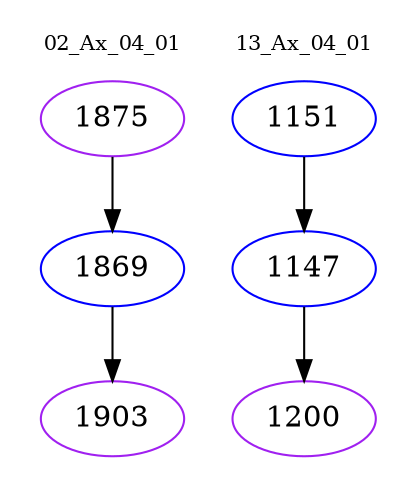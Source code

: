digraph{
subgraph cluster_0 {
color = white
label = "02_Ax_04_01";
fontsize=10;
T0_1875 [label="1875", color="purple"]
T0_1875 -> T0_1869 [color="black"]
T0_1869 [label="1869", color="blue"]
T0_1869 -> T0_1903 [color="black"]
T0_1903 [label="1903", color="purple"]
}
subgraph cluster_1 {
color = white
label = "13_Ax_04_01";
fontsize=10;
T1_1151 [label="1151", color="blue"]
T1_1151 -> T1_1147 [color="black"]
T1_1147 [label="1147", color="blue"]
T1_1147 -> T1_1200 [color="black"]
T1_1200 [label="1200", color="purple"]
}
}
